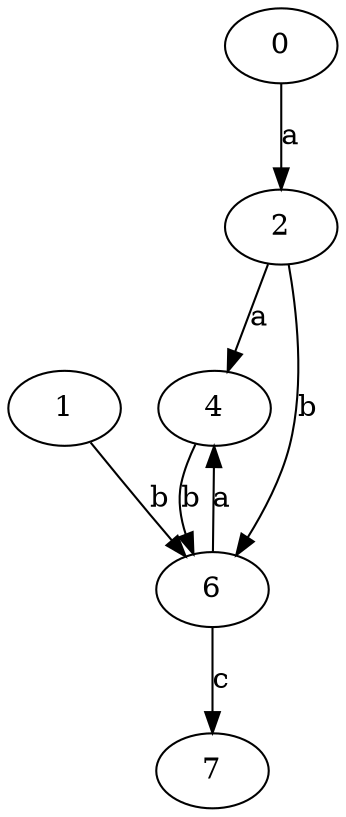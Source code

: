 strict digraph  {
2;
4;
6;
0;
7;
1;
2 -> 4  [label=a];
2 -> 6  [label=b];
4 -> 6  [label=b];
6 -> 4  [label=a];
6 -> 7  [label=c];
0 -> 2  [label=a];
1 -> 6  [label=b];
}
